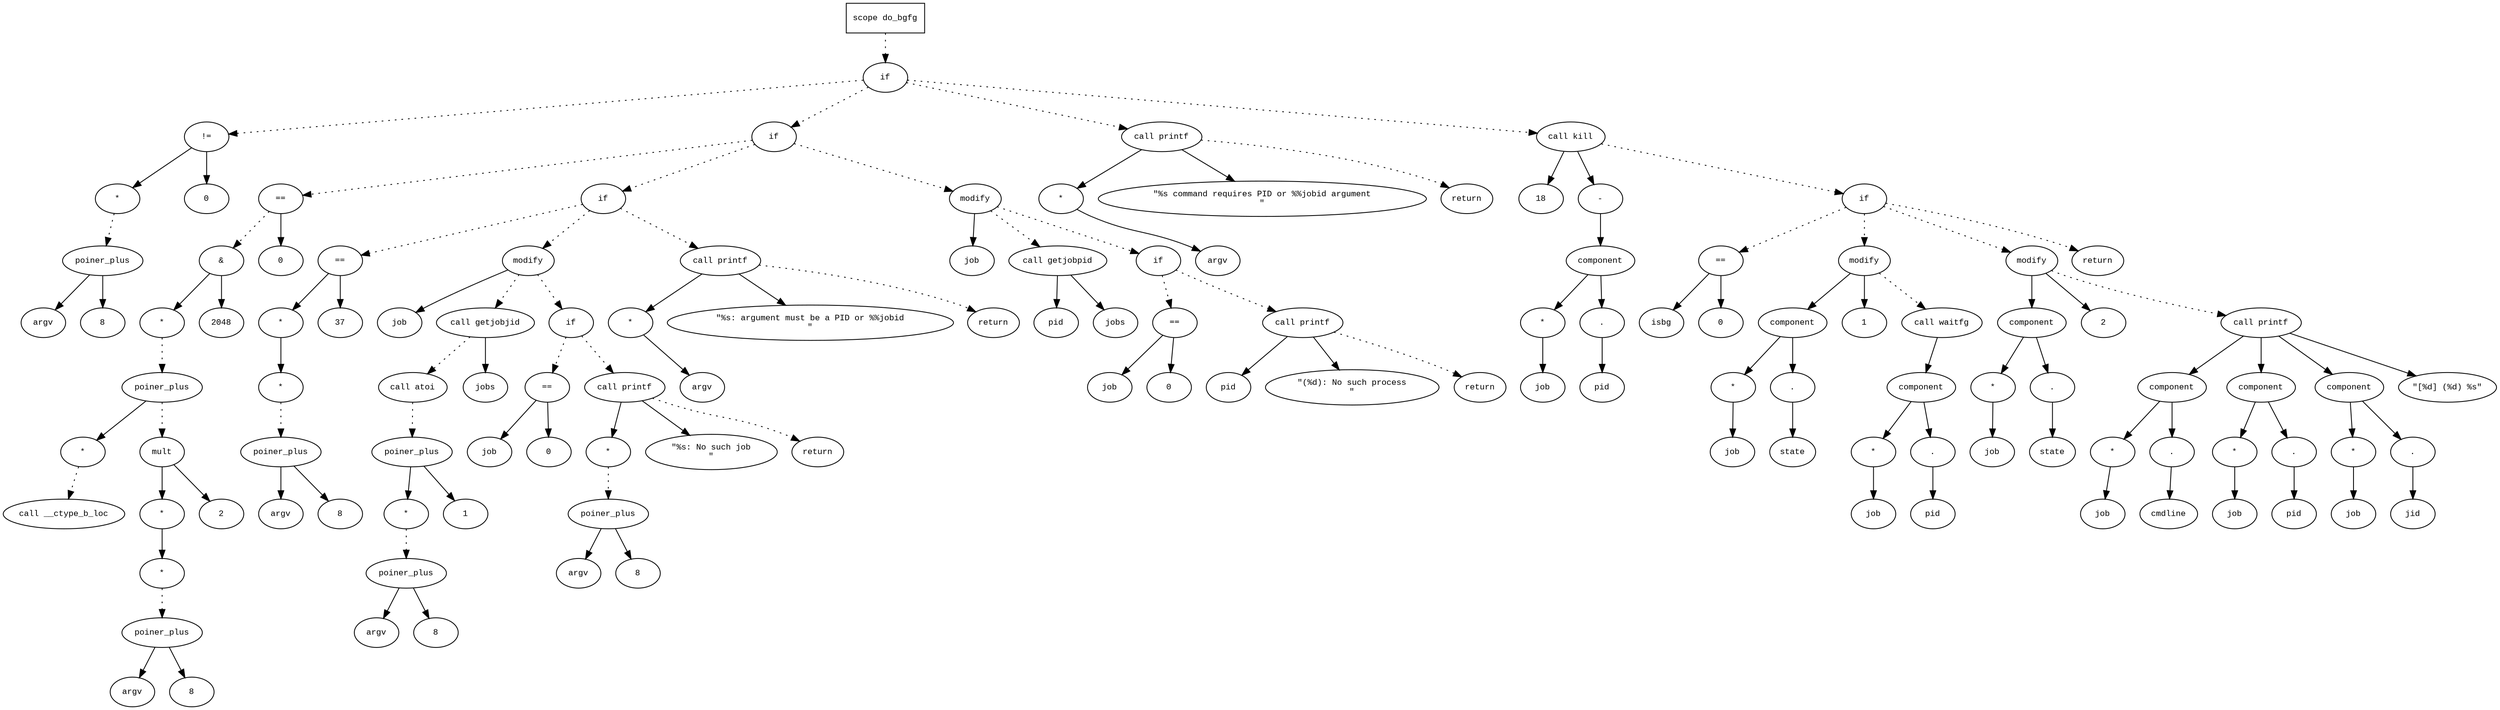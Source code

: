 digraph AST {
  graph [fontname="Times New Roman",fontsize=10];
  node  [fontname="Courier New",fontsize=10];
  edge  [fontname="Times New Roman",fontsize=10];

  node1 [label="scope do_bgfg",shape=box];
  node2 [label="if",shape=ellipse];
  node1 -> node2 [style=dotted];
  node3 [label="!=",shape=ellipse];
  node4 [label="*",shape=ellipse];
  node5 [label="poiner_plus",shape=ellipse];
  node6 [label="argv",shape=ellipse];
  node5 -> node6;
  node7 [label="8",shape=ellipse];
  node5 -> node7;
  node4 -> node5 [style=dotted];
  node3 -> node4;
  node8 [label="0",shape=ellipse];
  node3 -> node8;
  node2 -> node3 [style=dotted];
  node9 [label="if",shape=ellipse];
  node2 -> node9 [style=dotted];
  node10 [label="==",shape=ellipse];
  node11 [label="&",shape=ellipse];
  node12 [label="*",shape=ellipse];
  node13 [label="poiner_plus",shape=ellipse];
  node14 [label="*",shape=ellipse];
  node15 [label="call __ctype_b_loc",shape=ellipse];
  node14 -> node15 [style=dotted];
  node13 -> node14;
  node16 [label="mult",shape=ellipse];
  node17 [label="*",shape=ellipse];
  node18 [label="*",shape=ellipse];
  node19 [label="poiner_plus",shape=ellipse];
  node20 [label="argv",shape=ellipse];
  node19 -> node20;
  node21 [label="8",shape=ellipse];
  node19 -> node21;
  node18 -> node19 [style=dotted];
  node17 -> node18;
  node16 -> node17;
  node22 [label="2",shape=ellipse];
  node16 -> node22;
  node13 -> node16 [style=dotted];
  node12 -> node13 [style=dotted];
  node11 -> node12;
  node23 [label="2048",shape=ellipse];
  node11 -> node23;
  node10 -> node11 [style=dotted];
  node24 [label="0",shape=ellipse];
  node10 -> node24;
  node9 -> node10 [style=dotted];
  node25 [label="if",shape=ellipse];
  node9 -> node25 [style=dotted];
  node26 [label="==",shape=ellipse];
  node27 [label="*",shape=ellipse];
  node28 [label="*",shape=ellipse];
  node29 [label="poiner_plus",shape=ellipse];
  node30 [label="argv",shape=ellipse];
  node29 -> node30;
  node31 [label="8",shape=ellipse];
  node29 -> node31;
  node28 -> node29 [style=dotted];
  node27 -> node28;
  node26 -> node27;
  node32 [label="37",shape=ellipse];
  node26 -> node32;
  node25 -> node26 [style=dotted];
  node33 [label="modify",shape=ellipse];
  node34 [label="job",shape=ellipse];
  node33 -> node34;
  node35 [label="call getjobjid",shape=ellipse];
  node36 [label="call atoi",shape=ellipse];
  node37 [label="poiner_plus",shape=ellipse];
  node38 [label="*",shape=ellipse];
  node39 [label="poiner_plus",shape=ellipse];
  node40 [label="argv",shape=ellipse];
  node39 -> node40;
  node41 [label="8",shape=ellipse];
  node39 -> node41;
  node38 -> node39 [style=dotted];
  node37 -> node38;
  node42 [label="1",shape=ellipse];
  node37 -> node42;
  node36 -> node37 [style=dotted];
  node35 -> node36 [style=dotted];
  node43 [label="jobs",shape=ellipse];
  node35 -> node43;
  node33 -> node35 [style=dotted];
  node25 -> node33 [style=dotted];
  node44 [label="if",shape=ellipse];
  node33 -> node44 [style=dotted];
  node45 [label="==",shape=ellipse];
  node46 [label="job",shape=ellipse];
  node45 -> node46;
  node47 [label="0",shape=ellipse];
  node45 -> node47;
  node44 -> node45 [style=dotted];
  node48 [label="call printf",shape=ellipse];
  node49 [label="*",shape=ellipse];
  node50 [label="poiner_plus",shape=ellipse];
  node51 [label="argv",shape=ellipse];
  node50 -> node51;
  node52 [label="8",shape=ellipse];
  node50 -> node52;
  node49 -> node50 [style=dotted];
  node48 -> node49;
  node53 [label="\"%s: No such job
\"",shape=ellipse];
  node48 -> node53;
  node44 -> node48 [style=dotted];
  node54 [label="return",shape=ellipse];
  node48 -> node54 [style=dotted];
  node55 [label="call printf",shape=ellipse];
  node56 [label="*",shape=ellipse];
  node57 [label="argv",shape=ellipse];
  node56 -> node57;
  node55 -> node56;
  node58 [label="\"%s: argument must be a PID or %%jobid
\"",shape=ellipse];
  node55 -> node58;
  node25 -> node55 [style=dotted];
  node59 [label="return",shape=ellipse];
  node55 -> node59 [style=dotted];
  node60 [label="modify",shape=ellipse];
  node61 [label="job",shape=ellipse];
  node60 -> node61;
  node62 [label="call getjobpid",shape=ellipse];
  node63 [label="pid",shape=ellipse];
  node62 -> node63;
  node64 [label="jobs",shape=ellipse];
  node62 -> node64;
  node60 -> node62 [style=dotted];
  node9 -> node60 [style=dotted];
  node65 [label="if",shape=ellipse];
  node60 -> node65 [style=dotted];
  node66 [label="==",shape=ellipse];
  node67 [label="job",shape=ellipse];
  node66 -> node67;
  node68 [label="0",shape=ellipse];
  node66 -> node68;
  node65 -> node66 [style=dotted];
  node69 [label="call printf",shape=ellipse];
  node70 [label="pid",shape=ellipse];
  node69 -> node70;
  node71 [label="\"(%d): No such process
\"",shape=ellipse];
  node69 -> node71;
  node65 -> node69 [style=dotted];
  node72 [label="return",shape=ellipse];
  node69 -> node72 [style=dotted];
  node73 [label="call printf",shape=ellipse];
  node74 [label="*",shape=ellipse];
  node75 [label="argv",shape=ellipse];
  node74 -> node75;
  node73 -> node74;
  node76 [label="\"%s command requires PID or %%jobid argument
\"",shape=ellipse];
  node73 -> node76;
  node2 -> node73 [style=dotted];
  node77 [label="return",shape=ellipse];
  node73 -> node77 [style=dotted];
  node78 [label="call kill",shape=ellipse];
  node79 [label="18",shape=ellipse];
  node78 -> node79;
  node80 [label="-",shape=ellipse];
  node81 [label="component",shape=ellipse];
  node80 -> node81;
  node82 [label="*",shape=ellipse];
  node83 [label="job",shape=ellipse];
  node82 -> node83;
  node81 -> node82;
  node84 [label=".",shape=ellipse];
  node81 -> node84;
  node85 [label="pid",shape=ellipse];
  node84 -> node85;
  node78 -> node80;
  node2 -> node78 [style=dotted];
  node86 [label="if",shape=ellipse];
  node78 -> node86 [style=dotted];
  node87 [label="==",shape=ellipse];
  node88 [label="isbg",shape=ellipse];
  node87 -> node88;
  node89 [label="0",shape=ellipse];
  node87 -> node89;
  node86 -> node87 [style=dotted];
  node90 [label="modify",shape=ellipse];
  node91 [label="component",shape=ellipse];
  node90 -> node91;
  node92 [label="*",shape=ellipse];
  node93 [label="job",shape=ellipse];
  node92 -> node93;
  node91 -> node92;
  node94 [label=".",shape=ellipse];
  node91 -> node94;
  node95 [label="state",shape=ellipse];
  node94 -> node95;
  node96 [label="1",shape=ellipse];
  node90 -> node96;
  node86 -> node90 [style=dotted];
  node97 [label="call waitfg",shape=ellipse];
  node98 [label="component",shape=ellipse];
  node97 -> node98;
  node99 [label="*",shape=ellipse];
  node100 [label="job",shape=ellipse];
  node99 -> node100;
  node98 -> node99;
  node101 [label=".",shape=ellipse];
  node98 -> node101;
  node102 [label="pid",shape=ellipse];
  node101 -> node102;
  node90 -> node97 [style=dotted];
  node103 [label="modify",shape=ellipse];
  node104 [label="component",shape=ellipse];
  node103 -> node104;
  node105 [label="*",shape=ellipse];
  node106 [label="job",shape=ellipse];
  node105 -> node106;
  node104 -> node105;
  node107 [label=".",shape=ellipse];
  node104 -> node107;
  node108 [label="state",shape=ellipse];
  node107 -> node108;
  node109 [label="2",shape=ellipse];
  node103 -> node109;
  node86 -> node103 [style=dotted];
  node110 [label="call printf",shape=ellipse];
  node111 [label="component",shape=ellipse];
  node110 -> node111;
  node112 [label="*",shape=ellipse];
  node113 [label="job",shape=ellipse];
  node112 -> node113;
  node111 -> node112;
  node114 [label=".",shape=ellipse];
  node111 -> node114;
  node115 [label="cmdline",shape=ellipse];
  node114 -> node115;
  node116 [label="component",shape=ellipse];
  node110 -> node116;
  node117 [label="*",shape=ellipse];
  node118 [label="job",shape=ellipse];
  node117 -> node118;
  node116 -> node117;
  node119 [label=".",shape=ellipse];
  node116 -> node119;
  node120 [label="pid",shape=ellipse];
  node119 -> node120;
  node121 [label="component",shape=ellipse];
  node110 -> node121;
  node122 [label="*",shape=ellipse];
  node123 [label="job",shape=ellipse];
  node122 -> node123;
  node121 -> node122;
  node124 [label=".",shape=ellipse];
  node121 -> node124;
  node125 [label="jid",shape=ellipse];
  node124 -> node125;
  node126 [label="\"[%d] (%d) %s\"",shape=ellipse];
  node110 -> node126;
  node103 -> node110 [style=dotted];
  node127 [label="return",shape=ellipse];
  node86 -> node127 [style=dotted];
} 